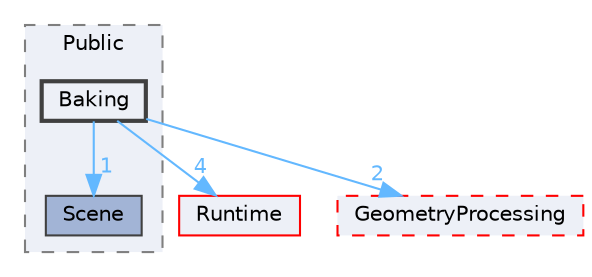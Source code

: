 digraph "Baking"
{
 // INTERACTIVE_SVG=YES
 // LATEX_PDF_SIZE
  bgcolor="transparent";
  edge [fontname=Helvetica,fontsize=10,labelfontname=Helvetica,labelfontsize=10];
  node [fontname=Helvetica,fontsize=10,shape=box,height=0.2,width=0.4];
  compound=true
  subgraph clusterdir_d4fdbd3991c612140fe053c3935e29f5 {
    graph [ bgcolor="#edf0f7", pencolor="grey50", label="Public", fontname=Helvetica,fontsize=10 style="filled,dashed", URL="dir_d4fdbd3991c612140fe053c3935e29f5.html",tooltip=""]
  dir_c58b786c0452bc2e169ea35611aa525b [label="Scene", fillcolor="#a2b4d6", color="grey25", style="filled", URL="dir_c58b786c0452bc2e169ea35611aa525b.html",tooltip=""];
  dir_cfe15c247d53c66147c15a285ea63c64 [label="Baking", fillcolor="#edf0f7", color="grey25", style="filled,bold", URL="dir_cfe15c247d53c66147c15a285ea63c64.html",tooltip=""];
  }
  dir_7536b172fbd480bfd146a1b1acd6856b [label="Runtime", fillcolor="#edf0f7", color="red", style="filled", URL="dir_7536b172fbd480bfd146a1b1acd6856b.html",tooltip=""];
  dir_9ef035b27eddfa6c40dcaa164d958d8e [label="GeometryProcessing", fillcolor="#edf0f7", color="red", style="filled,dashed", URL="dir_9ef035b27eddfa6c40dcaa164d958d8e.html",tooltip=""];
  dir_cfe15c247d53c66147c15a285ea63c64->dir_7536b172fbd480bfd146a1b1acd6856b [headlabel="4", labeldistance=1.5 headhref="dir_000086_000984.html" href="dir_000086_000984.html" color="steelblue1" fontcolor="steelblue1"];
  dir_cfe15c247d53c66147c15a285ea63c64->dir_9ef035b27eddfa6c40dcaa164d958d8e [headlabel="2", labeldistance=1.5 headhref="dir_000086_000442.html" href="dir_000086_000442.html" color="steelblue1" fontcolor="steelblue1"];
  dir_cfe15c247d53c66147c15a285ea63c64->dir_c58b786c0452bc2e169ea35611aa525b [headlabel="1", labeldistance=1.5 headhref="dir_000086_000991.html" href="dir_000086_000991.html" color="steelblue1" fontcolor="steelblue1"];
}
